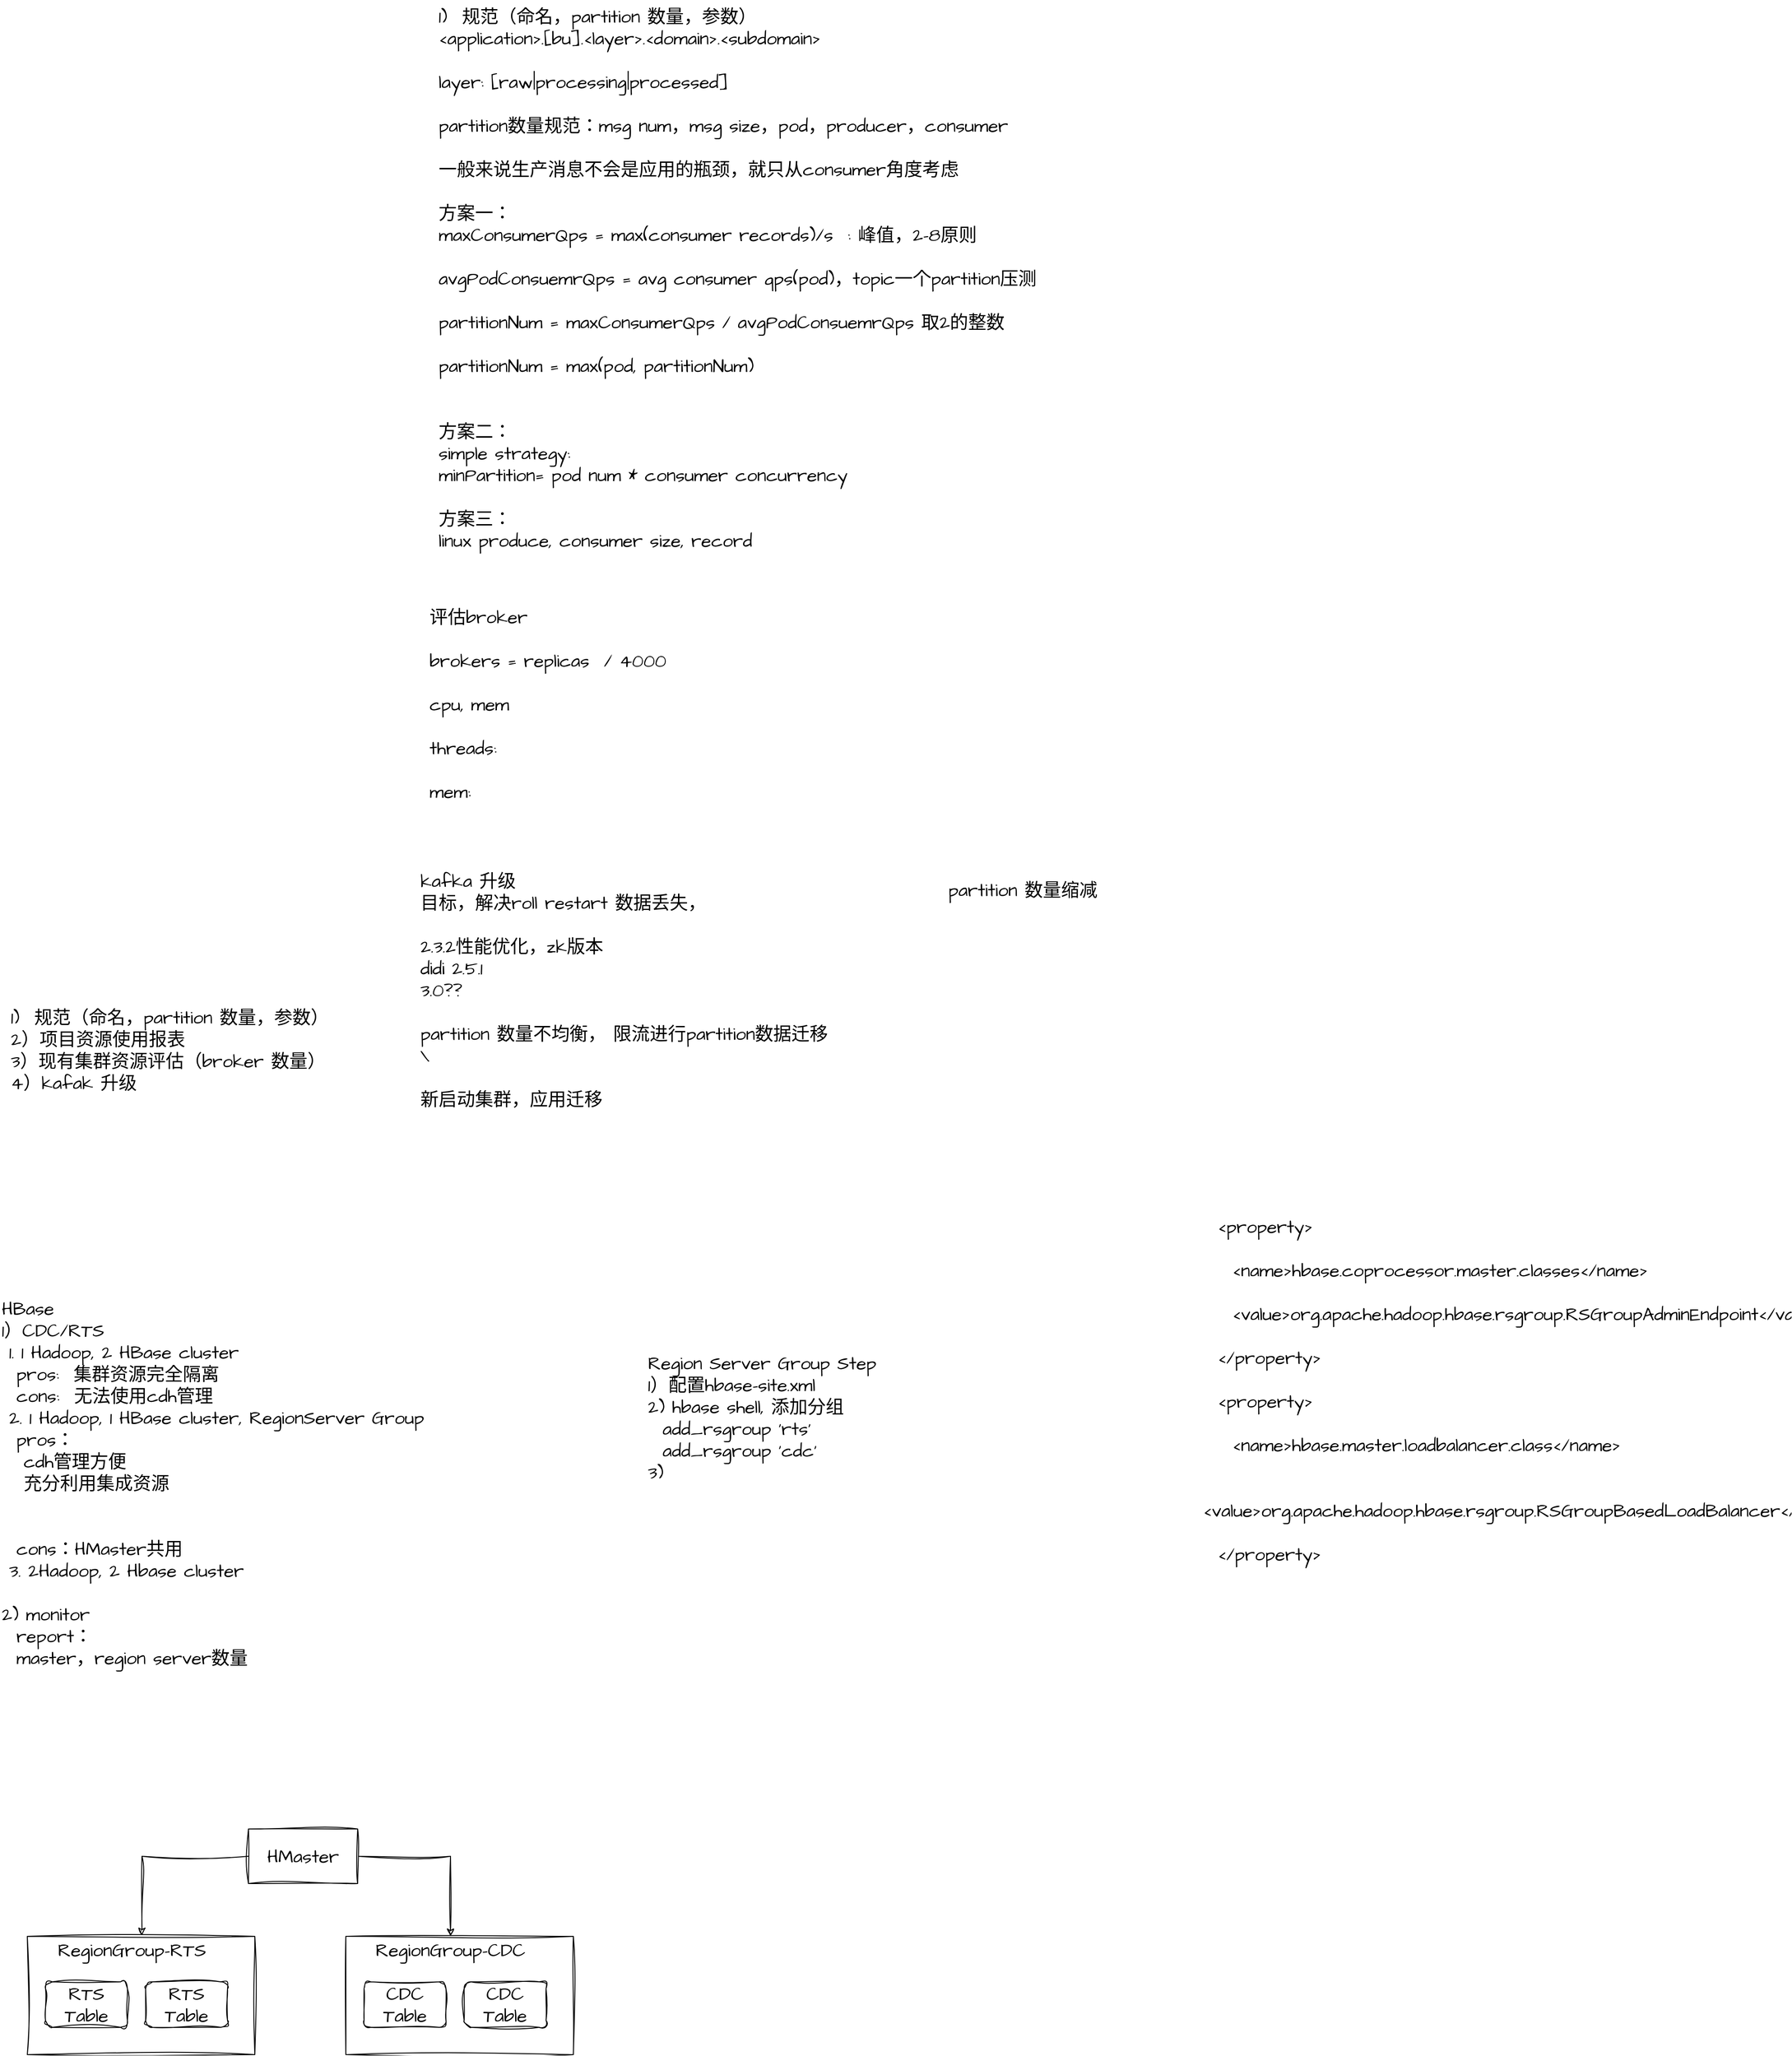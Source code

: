 <mxfile version="20.8.20" type="github">
  <diagram id="C5RBs43oDa-KdzZeNtuy" name="Page-1">
    <mxGraphModel dx="1021" dy="3035" grid="1" gridSize="10" guides="1" tooltips="1" connect="1" arrows="1" fold="1" page="1" pageScale="1" pageWidth="827" pageHeight="1169" math="0" shadow="0">
      <root>
        <mxCell id="WIyWlLk6GJQsqaUBKTNV-0" />
        <mxCell id="WIyWlLk6GJQsqaUBKTNV-1" parent="WIyWlLk6GJQsqaUBKTNV-0" />
        <mxCell id="u2IP8yDeRJX2FojSlETn-0" value="1) &amp;nbsp;规范（命名，partition 数量，参数）&lt;br&gt;2）项目资源使用报表&lt;br&gt;3）现有集群资源评估（broker 数量）&lt;br&gt;4）kafak 升级" style="text;html=1;strokeColor=none;fillColor=none;align=left;verticalAlign=top;whiteSpace=wrap;rounded=0;fontSize=20;fontFamily=Architects Daughter;" vertex="1" parent="WIyWlLk6GJQsqaUBKTNV-1">
          <mxGeometry x="20" y="-80" width="490" height="190" as="geometry" />
        </mxCell>
        <mxCell id="u2IP8yDeRJX2FojSlETn-1" value="HBase&lt;br&gt;1）CDC/RTS&lt;br&gt;&lt;span style=&quot;white-space: pre;&quot;&gt;	1. 1 Hadoop, 2 HBase cluster&lt;br&gt;&lt;span style=&quot;white-space: pre;&quot;&gt;	&lt;span style=&quot;white-space: pre;&quot;&gt;	pros:  集群资源完全隔离&lt;br&gt;&lt;/span&gt;&lt;/span&gt;&lt;span style=&quot;white-space: pre;&quot;&gt;	&lt;span style=&quot;white-space: pre;&quot;&gt;	cons:  无法使用cdh管理&lt;/span&gt;&lt;/span&gt;&lt;br&gt;&lt;/span&gt;&lt;span style=&quot;white-space: pre;&quot;&gt;	2. 1 Hadoop, 1 HBase cluster, RegionServer Group&lt;br&gt;&lt;span style=&quot;white-space: pre;&quot;&gt;	&lt;span style=&quot;white-space: pre;&quot;&gt;	pros：&lt;br&gt;&lt;span style=&quot;white-space: pre;&quot;&gt;	&lt;span style=&quot;white-space: pre;&quot;&gt;	&lt;span style=&quot;white-space: pre;&quot;&gt;	&lt;/span&gt;&lt;/span&gt;&lt;/span&gt;cdh管理方便&lt;br&gt;&lt;span style=&quot;white-space: pre;&quot;&gt;	&lt;span style=&quot;white-space: pre;&quot;&gt;	&lt;span style=&quot;white-space: pre;&quot;&gt;	充分利用集成资源&lt;br&gt;&lt;/span&gt;&lt;/span&gt;&lt;/span&gt;&lt;span style=&quot;white-space: pre;&quot;&gt;	&lt;span style=&quot;white-space: pre;&quot;&gt;	&lt;span style=&quot;white-space: pre;&quot;&gt;	&lt;/span&gt;&lt;/span&gt;&lt;/span&gt;&lt;br&gt;&lt;span style=&quot;white-space: pre;&quot;&gt;	&lt;span style=&quot;white-space: pre;&quot;&gt;	&lt;span style=&quot;white-space: pre;&quot;&gt;	&lt;span style=&quot;white-space: pre;&quot;&gt;	&lt;/span&gt;&lt;/span&gt;&lt;/span&gt;&lt;/span&gt;&lt;br&gt;&lt;/span&gt;&lt;/span&gt;&lt;span style=&quot;white-space: pre;&quot;&gt;	&lt;span style=&quot;white-space: pre;&quot;&gt;	cons：HMaster共用&lt;/span&gt;&lt;/span&gt;&lt;br&gt;&lt;/span&gt;&lt;span style=&quot;white-space: pre;&quot;&gt;	3. 2Hadoop, 2 Hbase cluster&lt;/span&gt;&lt;br&gt;&lt;br&gt;2) monitor&lt;br&gt;&lt;span style=&quot;white-space: pre;&quot;&gt;&amp;nbsp; report：&lt;br/&gt;&amp;nbsp; master，region server数量&lt;/span&gt;" style="text;html=1;strokeColor=none;fillColor=none;align=left;verticalAlign=top;whiteSpace=wrap;rounded=0;fontSize=20;fontFamily=Architects Daughter;" vertex="1" parent="WIyWlLk6GJQsqaUBKTNV-1">
          <mxGeometry x="10" y="240" width="590" height="320" as="geometry" />
        </mxCell>
        <mxCell id="u2IP8yDeRJX2FojSlETn-13" style="edgeStyle=orthogonalEdgeStyle;rounded=0;sketch=1;hachureGap=4;jiggle=2;curveFitting=1;orthogonalLoop=1;jettySize=auto;html=1;entryX=0.558;entryY=-0.033;entryDx=0;entryDy=0;entryPerimeter=0;fontFamily=Architects Daughter;fontSource=https%3A%2F%2Ffonts.googleapis.com%2Fcss%3Ffamily%3DArchitects%2BDaughter;fontSize=16;" edge="1" parent="WIyWlLk6GJQsqaUBKTNV-1" source="u2IP8yDeRJX2FojSlETn-2" target="u2IP8yDeRJX2FojSlETn-6">
          <mxGeometry relative="1" as="geometry" />
        </mxCell>
        <mxCell id="u2IP8yDeRJX2FojSlETn-17" style="edgeStyle=orthogonalEdgeStyle;rounded=0;sketch=1;hachureGap=4;jiggle=2;curveFitting=1;orthogonalLoop=1;jettySize=auto;html=1;fontFamily=Architects Daughter;fontSource=https%3A%2F%2Ffonts.googleapis.com%2Fcss%3Ffamily%3DArchitects%2BDaughter;fontSize=16;exitX=1;exitY=0.5;exitDx=0;exitDy=0;" edge="1" parent="WIyWlLk6GJQsqaUBKTNV-1" source="u2IP8yDeRJX2FojSlETn-2" target="u2IP8yDeRJX2FojSlETn-11">
          <mxGeometry relative="1" as="geometry" />
        </mxCell>
        <mxCell id="u2IP8yDeRJX2FojSlETn-2" value="HMaster" style="rounded=0;whiteSpace=wrap;html=1;sketch=1;hachureGap=4;jiggle=2;curveFitting=1;fontFamily=Architects Daughter;fontSource=https%3A%2F%2Ffonts.googleapis.com%2Fcss%3Ffamily%3DArchitects%2BDaughter;fontSize=20;" vertex="1" parent="WIyWlLk6GJQsqaUBKTNV-1">
          <mxGeometry x="283" y="830" width="120" height="60" as="geometry" />
        </mxCell>
        <mxCell id="u2IP8yDeRJX2FojSlETn-3" value="" style="rounded=0;whiteSpace=wrap;html=1;sketch=1;hachureGap=4;jiggle=2;curveFitting=1;fontFamily=Architects Daughter;fontSource=https%3A%2F%2Ffonts.googleapis.com%2Fcss%3Ffamily%3DArchitects%2BDaughter;fontSize=20;" vertex="1" parent="WIyWlLk6GJQsqaUBKTNV-1">
          <mxGeometry x="40" y="948" width="250" height="130" as="geometry" />
        </mxCell>
        <mxCell id="u2IP8yDeRJX2FojSlETn-5" value="RTS Table" style="rounded=1;whiteSpace=wrap;html=1;sketch=1;hachureGap=4;jiggle=2;curveFitting=1;fontFamily=Architects Daughter;fontSource=https%3A%2F%2Ffonts.googleapis.com%2Fcss%3Ffamily%3DArchitects%2BDaughter;fontSize=20;" vertex="1" parent="WIyWlLk6GJQsqaUBKTNV-1">
          <mxGeometry x="60" y="998" width="90" height="50" as="geometry" />
        </mxCell>
        <mxCell id="u2IP8yDeRJX2FojSlETn-6" value="RegionGroup-RTS" style="text;html=1;strokeColor=none;fillColor=none;align=center;verticalAlign=middle;whiteSpace=wrap;rounded=0;fontSize=20;fontFamily=Architects Daughter;" vertex="1" parent="WIyWlLk6GJQsqaUBKTNV-1">
          <mxGeometry x="60" y="948" width="190" height="30" as="geometry" />
        </mxCell>
        <mxCell id="u2IP8yDeRJX2FojSlETn-7" value="RTS Table" style="rounded=1;whiteSpace=wrap;html=1;sketch=1;hachureGap=4;jiggle=2;curveFitting=1;fontFamily=Architects Daughter;fontSource=https%3A%2F%2Ffonts.googleapis.com%2Fcss%3Ffamily%3DArchitects%2BDaughter;fontSize=20;" vertex="1" parent="WIyWlLk6GJQsqaUBKTNV-1">
          <mxGeometry x="170" y="998" width="90" height="50" as="geometry" />
        </mxCell>
        <mxCell id="u2IP8yDeRJX2FojSlETn-9" value="" style="rounded=0;whiteSpace=wrap;html=1;sketch=1;hachureGap=4;jiggle=2;curveFitting=1;fontFamily=Architects Daughter;fontSource=https%3A%2F%2Ffonts.googleapis.com%2Fcss%3Ffamily%3DArchitects%2BDaughter;fontSize=20;" vertex="1" parent="WIyWlLk6GJQsqaUBKTNV-1">
          <mxGeometry x="390" y="948" width="250" height="130" as="geometry" />
        </mxCell>
        <mxCell id="u2IP8yDeRJX2FojSlETn-10" value="CDC Table" style="rounded=1;whiteSpace=wrap;html=1;sketch=1;hachureGap=4;jiggle=2;curveFitting=1;fontFamily=Architects Daughter;fontSource=https%3A%2F%2Ffonts.googleapis.com%2Fcss%3Ffamily%3DArchitects%2BDaughter;fontSize=20;" vertex="1" parent="WIyWlLk6GJQsqaUBKTNV-1">
          <mxGeometry x="410" y="998" width="90" height="50" as="geometry" />
        </mxCell>
        <mxCell id="u2IP8yDeRJX2FojSlETn-11" value="RegionGroup-CDC" style="text;html=1;strokeColor=none;fillColor=none;align=center;verticalAlign=middle;whiteSpace=wrap;rounded=0;fontSize=20;fontFamily=Architects Daughter;" vertex="1" parent="WIyWlLk6GJQsqaUBKTNV-1">
          <mxGeometry x="410" y="948" width="190" height="30" as="geometry" />
        </mxCell>
        <mxCell id="u2IP8yDeRJX2FojSlETn-12" value="CDC Table" style="rounded=1;whiteSpace=wrap;html=1;sketch=1;hachureGap=4;jiggle=2;curveFitting=1;fontFamily=Architects Daughter;fontSource=https%3A%2F%2Ffonts.googleapis.com%2Fcss%3Ffamily%3DArchitects%2BDaughter;fontSize=20;" vertex="1" parent="WIyWlLk6GJQsqaUBKTNV-1">
          <mxGeometry x="520" y="998" width="90" height="50" as="geometry" />
        </mxCell>
        <mxCell id="u2IP8yDeRJX2FojSlETn-18" value="Region Server Group Step&lt;br&gt;1）配置hbase-site.xml&lt;br&gt;2) hbase shell, 添加分组&lt;br&gt;&lt;span style=&quot;&quot;&gt;&amp;nbsp;   &lt;/span&gt;add_rsgroup &#39;rts&#39;&lt;br&gt;&lt;span style=&quot;&quot;&gt;&amp;nbsp; &lt;/span&gt;add_rsgroup &#39;cdc&#39;&lt;br&gt;3)&amp;nbsp;" style="text;html=1;strokeColor=none;fillColor=none;align=left;verticalAlign=top;whiteSpace=wrap;rounded=0;fontSize=20;fontFamily=Architects Daughter;" vertex="1" parent="WIyWlLk6GJQsqaUBKTNV-1">
          <mxGeometry x="720" y="300" width="270" height="30" as="geometry" />
        </mxCell>
        <mxCell id="u2IP8yDeRJX2FojSlETn-19" value="&lt;div&gt;&amp;nbsp; &amp;lt;property&amp;gt;&lt;/div&gt;&lt;div&gt;&amp;nbsp;&lt;/div&gt;&lt;div&gt;&amp;nbsp; &amp;nbsp; &amp;lt;name&amp;gt;hbase.coprocessor.master.classes&amp;lt;/name&amp;gt;&lt;/div&gt;&lt;div&gt;&amp;nbsp;&lt;/div&gt;&lt;div&gt;&amp;nbsp; &amp;nbsp; &amp;lt;value&amp;gt;org.apache.hadoop.hbase.rsgroup.RSGroupAdminEndpoint&amp;lt;/value&amp;gt;&lt;/div&gt;&lt;div&gt;&amp;nbsp;&lt;/div&gt;&lt;div&gt;&amp;nbsp; &amp;lt;/property&amp;gt;&lt;/div&gt;&lt;div&gt;&amp;nbsp;&lt;/div&gt;&lt;div&gt;&amp;nbsp; &amp;lt;property&amp;gt;&lt;/div&gt;&lt;div&gt;&amp;nbsp;&lt;/div&gt;&lt;div&gt;&amp;nbsp; &amp;nbsp; &amp;lt;name&amp;gt;hbase.master.loadbalancer.class&amp;lt;/name&amp;gt;&lt;/div&gt;&lt;div&gt;&amp;nbsp;&lt;/div&gt;&lt;div&gt;&amp;nbsp; &amp;nbsp; &amp;lt;value&amp;gt;org.apache.hadoop.hbase.rsgroup.RSGroupBasedLoadBalancer&amp;lt;/value&amp;gt;&lt;/div&gt;&lt;div&gt;&amp;nbsp;&lt;/div&gt;&lt;div&gt;&amp;nbsp; &amp;lt;/property&amp;gt;&lt;/div&gt;&lt;div&gt;&lt;br&gt;&lt;/div&gt;" style="text;html=1;strokeColor=none;fillColor=none;align=left;verticalAlign=top;whiteSpace=wrap;rounded=0;fontSize=20;fontFamily=Architects Daughter;" vertex="1" parent="WIyWlLk6GJQsqaUBKTNV-1">
          <mxGeometry x="1330" y="150" width="60" height="30" as="geometry" />
        </mxCell>
        <mxCell id="u2IP8yDeRJX2FojSlETn-21" value="1) &amp;nbsp;规范（命名，partition 数量，参数）&lt;br&gt;&amp;lt;application&amp;gt;.[bu].&amp;lt;layer&amp;gt;.&amp;lt;domain&amp;gt;.&amp;lt;subdomain&amp;gt;&lt;br&gt;&lt;br&gt;layer: [raw|processing|processed]&lt;br&gt;&lt;br&gt;partition数量规范：msg num，msg size，pod，producer，consumer&lt;br&gt;&lt;br&gt;一般来说生产消息不会是应用的瓶颈，就只从consumer角度考虑&lt;br&gt;&lt;br&gt;方案一：&lt;br&gt;maxConsumerQps = max(consumer records)/s &amp;nbsp;: 峰值，2-8原则&lt;br&gt;&lt;br&gt;avgPodConsuemrQps = avg consumer qps(pod)，topic一个partition压测&lt;br&gt;&lt;br&gt;partitionNum = maxConsumerQps /&amp;nbsp;avgPodConsuemrQps 取2的整数&lt;br&gt;&lt;br&gt;partitionNum = max(pod,&amp;nbsp;partitionNum)&lt;br&gt;&lt;br&gt;&lt;br&gt;方案二：&lt;br&gt;simple strategy:&lt;br&gt;minPartition= pod num * consumer concurrency&lt;br&gt;&lt;br&gt;方案三：&lt;br&gt;linux produce, consumer size, record&lt;br&gt;&lt;br&gt;&lt;br&gt;" style="text;html=1;strokeColor=none;fillColor=none;align=left;verticalAlign=top;whiteSpace=wrap;rounded=0;fontSize=20;fontFamily=Architects Daughter;" vertex="1" parent="WIyWlLk6GJQsqaUBKTNV-1">
          <mxGeometry x="490" y="-1180" width="765" height="530" as="geometry" />
        </mxCell>
        <mxCell id="u2IP8yDeRJX2FojSlETn-22" value="评估broker&lt;br&gt;&lt;br&gt;brokers = replicas &amp;nbsp;/ 4000&lt;br&gt;&lt;br&gt;cpu, mem&lt;br&gt;&lt;br&gt;threads:&amp;nbsp;&lt;br&gt;&lt;br&gt;mem:" style="text;html=1;strokeColor=none;fillColor=none;align=left;verticalAlign=top;whiteSpace=wrap;rounded=0;fontSize=20;fontFamily=Architects Daughter;" vertex="1" parent="WIyWlLk6GJQsqaUBKTNV-1">
          <mxGeometry x="480" y="-520" width="500" height="280" as="geometry" />
        </mxCell>
        <mxCell id="u2IP8yDeRJX2FojSlETn-23" value="kafka 升级&lt;br&gt;目标，解决roll restart 数据丢失，&lt;br&gt;&lt;br&gt;2.3.2性能优化，zk版本&lt;br&gt;didi 2.5.1&lt;br&gt;3.0??&lt;br&gt;&lt;br&gt;partition 数量不均衡， 限流进行partition数据迁移&lt;br&gt;\&lt;br&gt;&lt;br&gt;新启动集群，应用迁移" style="text;html=1;strokeColor=none;fillColor=none;align=left;verticalAlign=top;whiteSpace=wrap;rounded=0;fontSize=20;fontFamily=Architects Daughter;" vertex="1" parent="WIyWlLk6GJQsqaUBKTNV-1">
          <mxGeometry x="470" y="-230" width="500" height="195" as="geometry" />
        </mxCell>
        <mxCell id="u2IP8yDeRJX2FojSlETn-24" value="partition 数量缩减&lt;br&gt;" style="text;html=1;strokeColor=none;fillColor=none;align=left;verticalAlign=top;whiteSpace=wrap;rounded=0;fontSize=20;fontFamily=Architects Daughter;" vertex="1" parent="WIyWlLk6GJQsqaUBKTNV-1">
          <mxGeometry x="1050" y="-220" width="500" height="195" as="geometry" />
        </mxCell>
      </root>
    </mxGraphModel>
  </diagram>
</mxfile>
